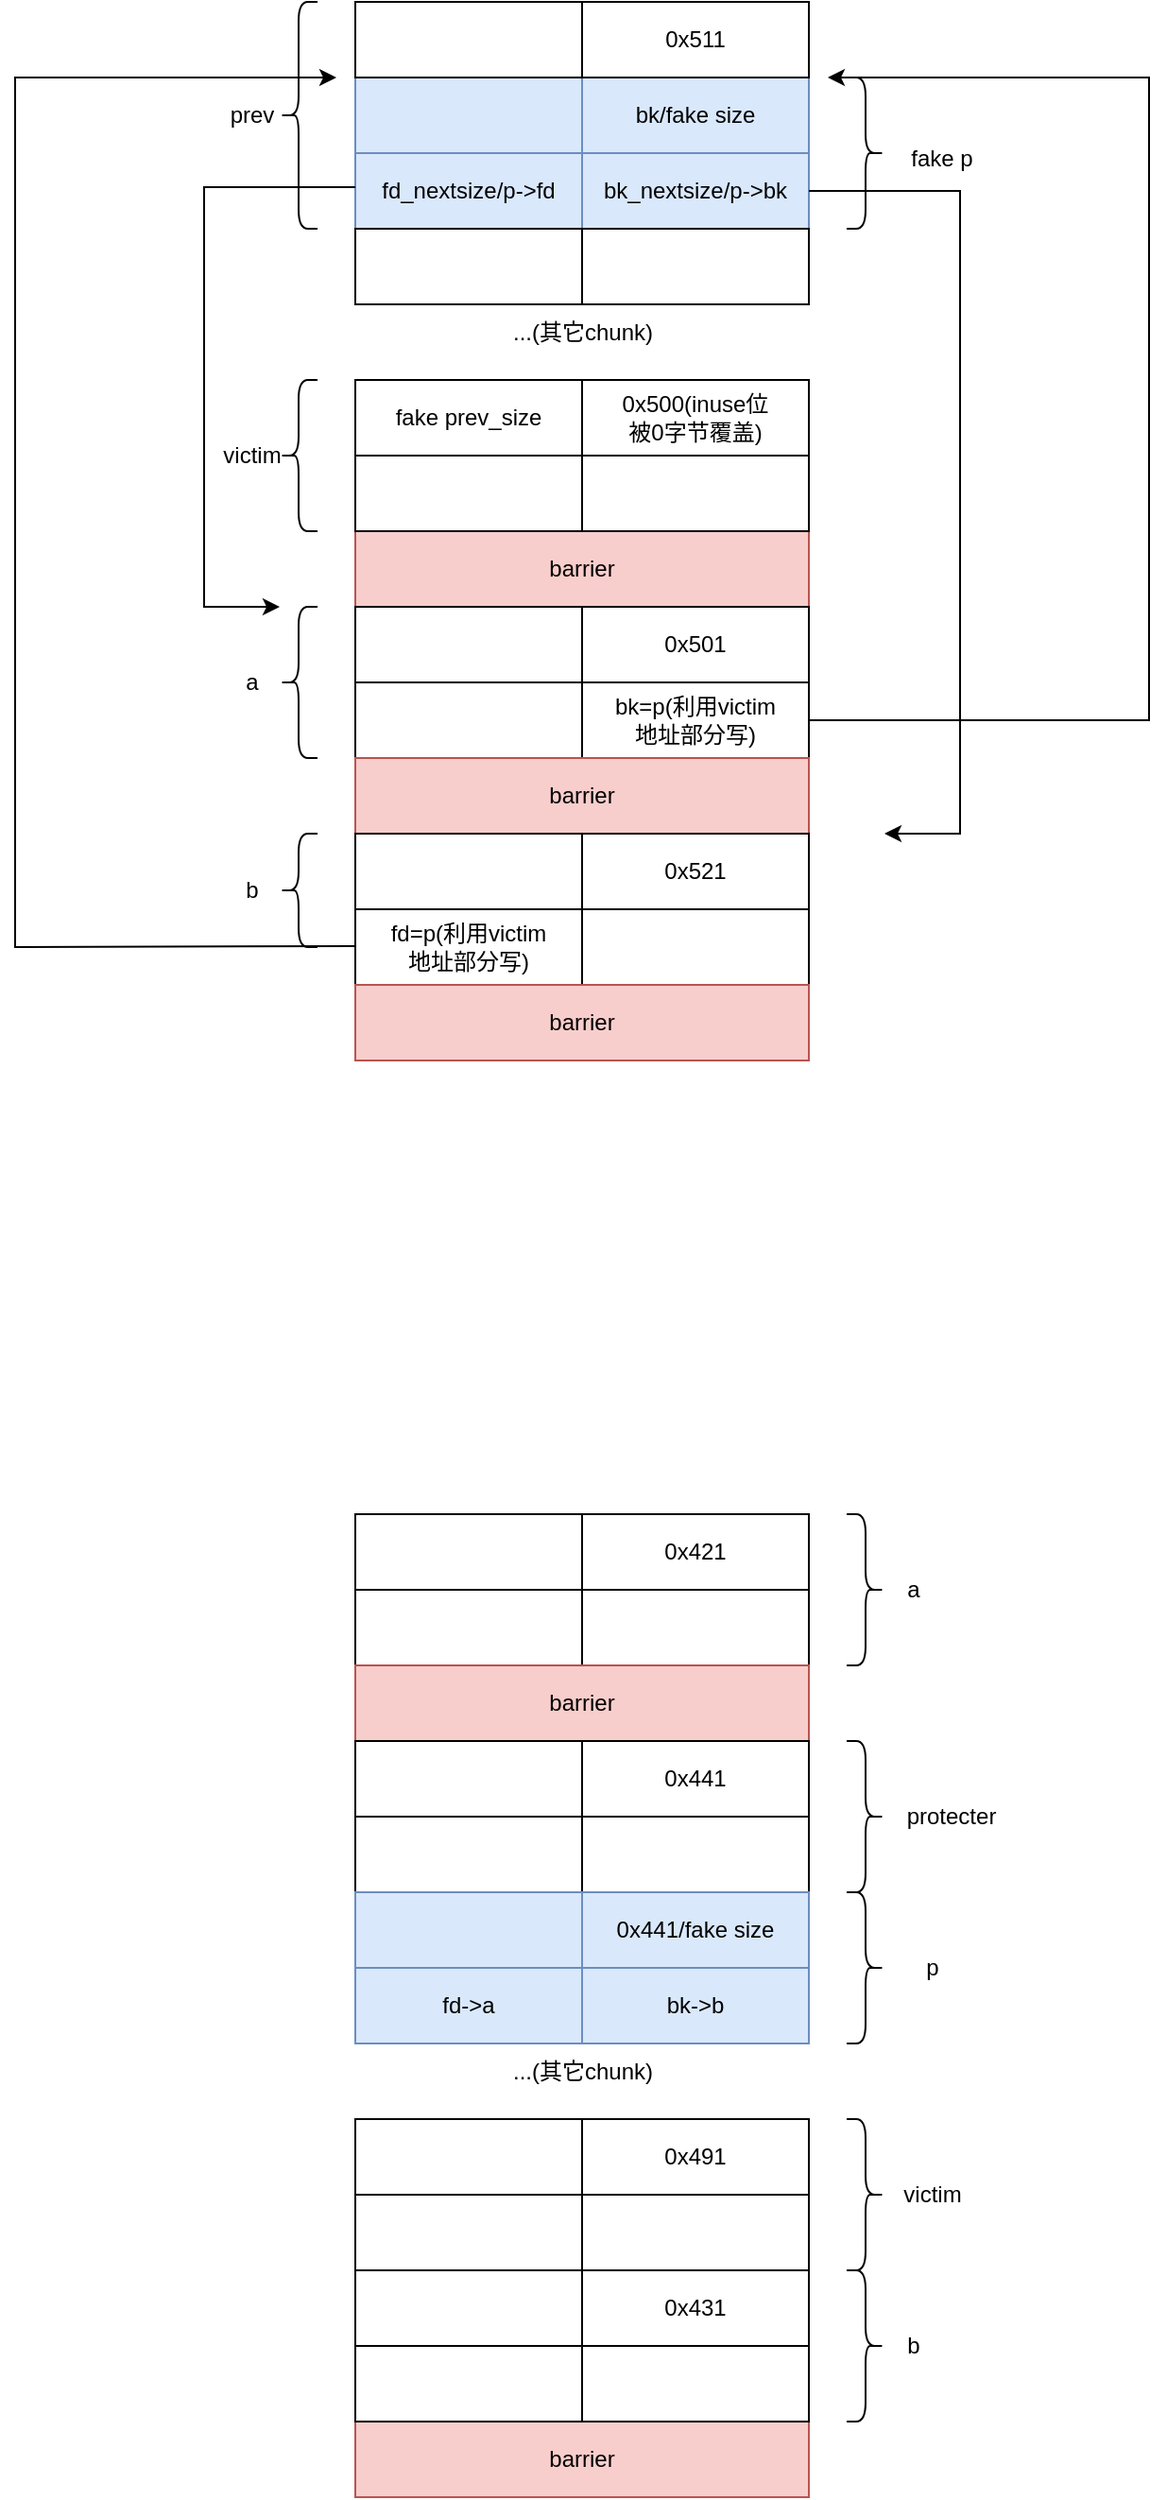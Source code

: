 <mxfile version="22.1.21" type="device">
  <diagram name="第 1 页" id="pg2Clv0_3JegJEK8o3S1">
    <mxGraphModel dx="1167" dy="614" grid="1" gridSize="10" guides="1" tooltips="1" connect="1" arrows="1" fold="1" page="1" pageScale="1" pageWidth="827" pageHeight="1169" math="0" shadow="0">
      <root>
        <mxCell id="0" />
        <mxCell id="1" parent="0" />
        <mxCell id="SDVveVz1zsXpYRoqyrrZ-1" value="" style="rounded=0;whiteSpace=wrap;html=1;fillColor=#dae8fc;strokeColor=#6c8ebf;" parent="1" vertex="1">
          <mxGeometry x="200" y="80" width="120" height="40" as="geometry" />
        </mxCell>
        <mxCell id="SDVveVz1zsXpYRoqyrrZ-2" value="bk/fake size" style="rounded=0;whiteSpace=wrap;html=1;fillColor=#dae8fc;strokeColor=#6c8ebf;" parent="1" vertex="1">
          <mxGeometry x="320" y="80" width="120" height="40" as="geometry" />
        </mxCell>
        <mxCell id="SDVveVz1zsXpYRoqyrrZ-3" value="fd_nextsize/p-&amp;gt;fd" style="rounded=0;whiteSpace=wrap;html=1;fillColor=#dae8fc;strokeColor=#6c8ebf;" parent="1" vertex="1">
          <mxGeometry x="200" y="120" width="120" height="40" as="geometry" />
        </mxCell>
        <mxCell id="SDVveVz1zsXpYRoqyrrZ-4" value="bk_nextsize/p-&amp;gt;bk" style="rounded=0;whiteSpace=wrap;html=1;fillColor=#dae8fc;strokeColor=#6c8ebf;" parent="1" vertex="1">
          <mxGeometry x="320" y="120" width="120" height="40" as="geometry" />
        </mxCell>
        <mxCell id="SDVveVz1zsXpYRoqyrrZ-5" value="fake prev_size" style="rounded=0;whiteSpace=wrap;html=1;" parent="1" vertex="1">
          <mxGeometry x="200" y="240" width="120" height="40" as="geometry" />
        </mxCell>
        <mxCell id="SDVveVz1zsXpYRoqyrrZ-6" value="0x500(inuse位&lt;br&gt;被0字节覆盖)" style="rounded=0;whiteSpace=wrap;html=1;" parent="1" vertex="1">
          <mxGeometry x="320" y="240" width="120" height="40" as="geometry" />
        </mxCell>
        <mxCell id="SDVveVz1zsXpYRoqyrrZ-7" value="barrier" style="rounded=0;whiteSpace=wrap;html=1;fillColor=#f8cecc;strokeColor=#b85450;" parent="1" vertex="1">
          <mxGeometry x="200" y="320" width="240" height="40" as="geometry" />
        </mxCell>
        <mxCell id="SDVveVz1zsXpYRoqyrrZ-9" value="" style="rounded=0;whiteSpace=wrap;html=1;" parent="1" vertex="1">
          <mxGeometry x="200" y="360" width="120" height="40" as="geometry" />
        </mxCell>
        <mxCell id="SDVveVz1zsXpYRoqyrrZ-10" value="0x501" style="rounded=0;whiteSpace=wrap;html=1;" parent="1" vertex="1">
          <mxGeometry x="320" y="360" width="120" height="40" as="geometry" />
        </mxCell>
        <mxCell id="SDVveVz1zsXpYRoqyrrZ-11" value="" style="rounded=0;whiteSpace=wrap;html=1;" parent="1" vertex="1">
          <mxGeometry x="200" y="400" width="120" height="40" as="geometry" />
        </mxCell>
        <mxCell id="SDVveVz1zsXpYRoqyrrZ-12" value="bk=p(利用victim&lt;br&gt;地址部分写)" style="rounded=0;whiteSpace=wrap;html=1;" parent="1" vertex="1">
          <mxGeometry x="320" y="400" width="120" height="40" as="geometry" />
        </mxCell>
        <mxCell id="SDVveVz1zsXpYRoqyrrZ-13" value="barrier" style="rounded=0;whiteSpace=wrap;html=1;fillColor=#f8cecc;strokeColor=#b85450;" parent="1" vertex="1">
          <mxGeometry x="200" y="440" width="240" height="40" as="geometry" />
        </mxCell>
        <mxCell id="SDVveVz1zsXpYRoqyrrZ-15" value="" style="rounded=0;whiteSpace=wrap;html=1;" parent="1" vertex="1">
          <mxGeometry x="200" y="480" width="120" height="40" as="geometry" />
        </mxCell>
        <mxCell id="SDVveVz1zsXpYRoqyrrZ-16" value="0x521" style="rounded=0;whiteSpace=wrap;html=1;" parent="1" vertex="1">
          <mxGeometry x="320" y="480" width="120" height="40" as="geometry" />
        </mxCell>
        <mxCell id="tOt1ebKtWuAOFTBFtYom-1" value="fd=p(利用victim&lt;br style=&quot;border-color: var(--border-color);&quot;&gt;地址部分写)" style="rounded=0;whiteSpace=wrap;html=1;" parent="1" vertex="1">
          <mxGeometry x="200" y="520" width="120" height="40" as="geometry" />
        </mxCell>
        <mxCell id="tOt1ebKtWuAOFTBFtYom-2" value="" style="rounded=0;whiteSpace=wrap;html=1;" parent="1" vertex="1">
          <mxGeometry x="320" y="520" width="120" height="40" as="geometry" />
        </mxCell>
        <mxCell id="tOt1ebKtWuAOFTBFtYom-3" value="barrier" style="rounded=0;whiteSpace=wrap;html=1;fillColor=#f8cecc;strokeColor=#b85450;" parent="1" vertex="1">
          <mxGeometry x="200" y="560" width="240" height="40" as="geometry" />
        </mxCell>
        <mxCell id="tOt1ebKtWuAOFTBFtYom-4" value="" style="rounded=0;whiteSpace=wrap;html=1;" parent="1" vertex="1">
          <mxGeometry x="200" y="280" width="120" height="40" as="geometry" />
        </mxCell>
        <mxCell id="tOt1ebKtWuAOFTBFtYom-5" value="" style="rounded=0;whiteSpace=wrap;html=1;" parent="1" vertex="1">
          <mxGeometry x="320" y="280" width="120" height="40" as="geometry" />
        </mxCell>
        <mxCell id="tOt1ebKtWuAOFTBFtYom-6" value="" style="rounded=0;whiteSpace=wrap;html=1;" parent="1" vertex="1">
          <mxGeometry x="200" y="160" width="120" height="40" as="geometry" />
        </mxCell>
        <mxCell id="tOt1ebKtWuAOFTBFtYom-7" value="" style="rounded=0;whiteSpace=wrap;html=1;" parent="1" vertex="1">
          <mxGeometry x="320" y="160" width="120" height="40" as="geometry" />
        </mxCell>
        <mxCell id="tOt1ebKtWuAOFTBFtYom-8" value="" style="rounded=0;whiteSpace=wrap;html=1;" parent="1" vertex="1">
          <mxGeometry x="200" y="40" width="120" height="40" as="geometry" />
        </mxCell>
        <mxCell id="tOt1ebKtWuAOFTBFtYom-9" value="0x511" style="rounded=0;whiteSpace=wrap;html=1;" parent="1" vertex="1">
          <mxGeometry x="320" y="40" width="120" height="40" as="geometry" />
        </mxCell>
        <mxCell id="tOt1ebKtWuAOFTBFtYom-10" value="...(其它chunk)" style="text;html=1;align=center;verticalAlign=middle;resizable=0;points=[];autosize=1;strokeColor=none;fillColor=none;" parent="1" vertex="1">
          <mxGeometry x="270" y="200" width="100" height="30" as="geometry" />
        </mxCell>
        <mxCell id="tOt1ebKtWuAOFTBFtYom-11" value="" style="shape=curlyBracket;whiteSpace=wrap;html=1;rounded=1;flipH=1;labelPosition=right;verticalLabelPosition=middle;align=left;verticalAlign=middle;" parent="1" vertex="1">
          <mxGeometry x="460" y="80" width="20" height="80" as="geometry" />
        </mxCell>
        <mxCell id="tOt1ebKtWuAOFTBFtYom-12" value="fake p" style="text;html=1;align=center;verticalAlign=middle;resizable=0;points=[];autosize=1;strokeColor=none;fillColor=none;" parent="1" vertex="1">
          <mxGeometry x="480" y="108" width="60" height="30" as="geometry" />
        </mxCell>
        <mxCell id="tOt1ebKtWuAOFTBFtYom-13" value="" style="shape=curlyBracket;whiteSpace=wrap;html=1;rounded=1;labelPosition=left;verticalLabelPosition=middle;align=right;verticalAlign=middle;" parent="1" vertex="1">
          <mxGeometry x="160" y="40" width="20" height="120" as="geometry" />
        </mxCell>
        <mxCell id="tOt1ebKtWuAOFTBFtYom-14" value="prev" style="text;html=1;align=center;verticalAlign=middle;resizable=0;points=[];autosize=1;strokeColor=none;fillColor=none;" parent="1" vertex="1">
          <mxGeometry x="120" y="85" width="50" height="30" as="geometry" />
        </mxCell>
        <mxCell id="tOt1ebKtWuAOFTBFtYom-15" value="" style="shape=curlyBracket;whiteSpace=wrap;html=1;rounded=1;labelPosition=left;verticalLabelPosition=middle;align=right;verticalAlign=middle;" parent="1" vertex="1">
          <mxGeometry x="160" y="360" width="20" height="80" as="geometry" />
        </mxCell>
        <mxCell id="tOt1ebKtWuAOFTBFtYom-16" value="a" style="text;html=1;align=center;verticalAlign=middle;resizable=0;points=[];autosize=1;strokeColor=none;fillColor=none;" parent="1" vertex="1">
          <mxGeometry x="130" y="385" width="30" height="30" as="geometry" />
        </mxCell>
        <mxCell id="tOt1ebKtWuAOFTBFtYom-17" value="" style="shape=curlyBracket;whiteSpace=wrap;html=1;rounded=1;labelPosition=left;verticalLabelPosition=middle;align=right;verticalAlign=middle;" parent="1" vertex="1">
          <mxGeometry x="160" y="480" width="20" height="60" as="geometry" />
        </mxCell>
        <mxCell id="tOt1ebKtWuAOFTBFtYom-19" value="b" style="text;html=1;align=center;verticalAlign=middle;resizable=0;points=[];autosize=1;strokeColor=none;fillColor=none;" parent="1" vertex="1">
          <mxGeometry x="130" y="495" width="30" height="30" as="geometry" />
        </mxCell>
        <mxCell id="tOt1ebKtWuAOFTBFtYom-21" value="" style="endArrow=classic;html=1;rounded=0;" parent="1" edge="1">
          <mxGeometry width="50" height="50" relative="1" as="geometry">
            <mxPoint x="200" y="539.5" as="sourcePoint" />
            <mxPoint x="190" y="80" as="targetPoint" />
            <Array as="points">
              <mxPoint x="20" y="540" />
              <mxPoint x="20" y="80" />
            </Array>
          </mxGeometry>
        </mxCell>
        <mxCell id="tOt1ebKtWuAOFTBFtYom-22" value="" style="endArrow=classic;html=1;rounded=0;exitX=1;exitY=0.75;exitDx=0;exitDy=0;" parent="1" edge="1">
          <mxGeometry width="50" height="50" relative="1" as="geometry">
            <mxPoint x="200" y="138" as="sourcePoint" />
            <mxPoint x="160" y="360" as="targetPoint" />
            <Array as="points">
              <mxPoint x="120" y="138" />
              <mxPoint x="120" y="360" />
            </Array>
          </mxGeometry>
        </mxCell>
        <mxCell id="tOt1ebKtWuAOFTBFtYom-25" value="" style="endArrow=classic;html=1;rounded=0;exitX=1;exitY=0.5;exitDx=0;exitDy=0;" parent="1" source="SDVveVz1zsXpYRoqyrrZ-4" edge="1">
          <mxGeometry width="50" height="50" relative="1" as="geometry">
            <mxPoint x="570" y="180" as="sourcePoint" />
            <mxPoint x="480" y="480" as="targetPoint" />
            <Array as="points">
              <mxPoint x="520" y="140" />
              <mxPoint x="520" y="480" />
            </Array>
          </mxGeometry>
        </mxCell>
        <mxCell id="tOt1ebKtWuAOFTBFtYom-26" value="" style="endArrow=classic;html=1;rounded=0;" parent="1" edge="1">
          <mxGeometry width="50" height="50" relative="1" as="geometry">
            <mxPoint x="440" y="420" as="sourcePoint" />
            <mxPoint x="450" y="80" as="targetPoint" />
            <Array as="points">
              <mxPoint x="620" y="420" />
              <mxPoint x="620" y="80" />
            </Array>
          </mxGeometry>
        </mxCell>
        <mxCell id="tOt1ebKtWuAOFTBFtYom-27" value="" style="shape=curlyBracket;whiteSpace=wrap;html=1;rounded=1;labelPosition=left;verticalLabelPosition=middle;align=right;verticalAlign=middle;" parent="1" vertex="1">
          <mxGeometry x="160" y="240" width="20" height="80" as="geometry" />
        </mxCell>
        <mxCell id="tOt1ebKtWuAOFTBFtYom-28" value="victim" style="text;html=1;align=center;verticalAlign=middle;resizable=0;points=[];autosize=1;strokeColor=none;fillColor=none;" parent="1" vertex="1">
          <mxGeometry x="120" y="265" width="50" height="30" as="geometry" />
        </mxCell>
        <mxCell id="5B8qh70_miLeS8DP_mCh-1" value="" style="rounded=0;whiteSpace=wrap;html=1;" parent="1" vertex="1">
          <mxGeometry x="200" y="880" width="120" height="40" as="geometry" />
        </mxCell>
        <mxCell id="5B8qh70_miLeS8DP_mCh-2" value="" style="rounded=0;whiteSpace=wrap;html=1;" parent="1" vertex="1">
          <mxGeometry x="320" y="880" width="120" height="40" as="geometry" />
        </mxCell>
        <mxCell id="5B8qh70_miLeS8DP_mCh-3" value="barrier" style="rounded=0;whiteSpace=wrap;html=1;fillColor=#f8cecc;strokeColor=#b85450;" parent="1" vertex="1">
          <mxGeometry x="200" y="920" width="240" height="40" as="geometry" />
        </mxCell>
        <mxCell id="5B8qh70_miLeS8DP_mCh-5" value="" style="rounded=0;whiteSpace=wrap;html=1;" parent="1" vertex="1">
          <mxGeometry x="200" y="960" width="120" height="40" as="geometry" />
        </mxCell>
        <mxCell id="5B8qh70_miLeS8DP_mCh-6" value="0x441" style="rounded=0;whiteSpace=wrap;html=1;" parent="1" vertex="1">
          <mxGeometry x="320" y="960" width="120" height="40" as="geometry" />
        </mxCell>
        <mxCell id="5B8qh70_miLeS8DP_mCh-7" value="" style="rounded=0;whiteSpace=wrap;html=1;" parent="1" vertex="1">
          <mxGeometry x="200" y="1000" width="120" height="40" as="geometry" />
        </mxCell>
        <mxCell id="5B8qh70_miLeS8DP_mCh-8" value="" style="rounded=0;whiteSpace=wrap;html=1;" parent="1" vertex="1">
          <mxGeometry x="320" y="1000" width="120" height="40" as="geometry" />
        </mxCell>
        <mxCell id="5B8qh70_miLeS8DP_mCh-9" value="barrier" style="rounded=0;whiteSpace=wrap;html=1;fillColor=#f8cecc;strokeColor=#b85450;" parent="1" vertex="1">
          <mxGeometry x="200" y="1320" width="240" height="40" as="geometry" />
        </mxCell>
        <mxCell id="5B8qh70_miLeS8DP_mCh-11" value="" style="rounded=0;whiteSpace=wrap;html=1;fillColor=#dae8fc;strokeColor=#6c8ebf;" parent="1" vertex="1">
          <mxGeometry x="200" y="1040" width="120" height="40" as="geometry" />
        </mxCell>
        <mxCell id="5B8qh70_miLeS8DP_mCh-12" value="0x441/fake size" style="rounded=0;whiteSpace=wrap;html=1;fillColor=#dae8fc;strokeColor=#6c8ebf;" parent="1" vertex="1">
          <mxGeometry x="320" y="1040" width="120" height="40" as="geometry" />
        </mxCell>
        <mxCell id="5B8qh70_miLeS8DP_mCh-13" value="fd-&amp;gt;a" style="rounded=0;whiteSpace=wrap;html=1;fillColor=#dae8fc;strokeColor=#6c8ebf;" parent="1" vertex="1">
          <mxGeometry x="200" y="1080" width="120" height="40" as="geometry" />
        </mxCell>
        <mxCell id="5B8qh70_miLeS8DP_mCh-14" value="bk-&amp;gt;b" style="rounded=0;whiteSpace=wrap;html=1;fillColor=#dae8fc;strokeColor=#6c8ebf;" parent="1" vertex="1">
          <mxGeometry x="320" y="1080" width="120" height="40" as="geometry" />
        </mxCell>
        <mxCell id="5B8qh70_miLeS8DP_mCh-17" value="" style="rounded=0;whiteSpace=wrap;html=1;" parent="1" vertex="1">
          <mxGeometry x="200" y="840" width="120" height="40" as="geometry" />
        </mxCell>
        <mxCell id="5B8qh70_miLeS8DP_mCh-18" value="0x421" style="rounded=0;whiteSpace=wrap;html=1;" parent="1" vertex="1">
          <mxGeometry x="320" y="840" width="120" height="40" as="geometry" />
        </mxCell>
        <mxCell id="5B8qh70_miLeS8DP_mCh-30" value="" style="rounded=0;whiteSpace=wrap;html=1;" parent="1" vertex="1">
          <mxGeometry x="200" y="1160" width="120" height="40" as="geometry" />
        </mxCell>
        <mxCell id="5B8qh70_miLeS8DP_mCh-31" value="0x491" style="rounded=0;whiteSpace=wrap;html=1;" parent="1" vertex="1">
          <mxGeometry x="320" y="1160" width="120" height="40" as="geometry" />
        </mxCell>
        <mxCell id="5B8qh70_miLeS8DP_mCh-32" value="" style="rounded=0;whiteSpace=wrap;html=1;" parent="1" vertex="1">
          <mxGeometry x="200" y="1200" width="120" height="40" as="geometry" />
        </mxCell>
        <mxCell id="5B8qh70_miLeS8DP_mCh-33" value="" style="rounded=0;whiteSpace=wrap;html=1;" parent="1" vertex="1">
          <mxGeometry x="320" y="1200" width="120" height="40" as="geometry" />
        </mxCell>
        <mxCell id="5B8qh70_miLeS8DP_mCh-34" value="" style="rounded=0;whiteSpace=wrap;html=1;" parent="1" vertex="1">
          <mxGeometry x="200" y="1240" width="120" height="40" as="geometry" />
        </mxCell>
        <mxCell id="5B8qh70_miLeS8DP_mCh-35" value="0x431" style="rounded=0;whiteSpace=wrap;html=1;" parent="1" vertex="1">
          <mxGeometry x="320" y="1240" width="120" height="40" as="geometry" />
        </mxCell>
        <mxCell id="5B8qh70_miLeS8DP_mCh-36" value="" style="rounded=0;whiteSpace=wrap;html=1;" parent="1" vertex="1">
          <mxGeometry x="200" y="1280" width="120" height="40" as="geometry" />
        </mxCell>
        <mxCell id="5B8qh70_miLeS8DP_mCh-37" value="" style="rounded=0;whiteSpace=wrap;html=1;" parent="1" vertex="1">
          <mxGeometry x="320" y="1280" width="120" height="40" as="geometry" />
        </mxCell>
        <mxCell id="5B8qh70_miLeS8DP_mCh-38" value="" style="shape=curlyBracket;whiteSpace=wrap;html=1;rounded=1;flipH=1;labelPosition=right;verticalLabelPosition=middle;align=left;verticalAlign=middle;" parent="1" vertex="1">
          <mxGeometry x="460" y="840" width="20" height="80" as="geometry" />
        </mxCell>
        <mxCell id="5B8qh70_miLeS8DP_mCh-44" value="a" style="text;html=1;align=center;verticalAlign=middle;resizable=0;points=[];autosize=1;strokeColor=none;fillColor=none;" parent="1" vertex="1">
          <mxGeometry x="480" y="865" width="30" height="30" as="geometry" />
        </mxCell>
        <mxCell id="5B8qh70_miLeS8DP_mCh-45" value="" style="shape=curlyBracket;whiteSpace=wrap;html=1;rounded=1;flipH=1;labelPosition=right;verticalLabelPosition=middle;align=left;verticalAlign=middle;" parent="1" vertex="1">
          <mxGeometry x="460" y="1240" width="20" height="80" as="geometry" />
        </mxCell>
        <mxCell id="5B8qh70_miLeS8DP_mCh-47" value="b" style="text;html=1;align=center;verticalAlign=middle;resizable=0;points=[];autosize=1;strokeColor=none;fillColor=none;" parent="1" vertex="1">
          <mxGeometry x="480" y="1265" width="30" height="30" as="geometry" />
        </mxCell>
        <mxCell id="5B8qh70_miLeS8DP_mCh-49" value="" style="shape=curlyBracket;whiteSpace=wrap;html=1;rounded=1;flipH=1;labelPosition=right;verticalLabelPosition=middle;align=left;verticalAlign=middle;" parent="1" vertex="1">
          <mxGeometry x="460" y="960" width="20" height="80" as="geometry" />
        </mxCell>
        <mxCell id="5B8qh70_miLeS8DP_mCh-50" value="protecter" style="text;html=1;align=center;verticalAlign=middle;resizable=0;points=[];autosize=1;strokeColor=none;fillColor=none;" parent="1" vertex="1">
          <mxGeometry x="480" y="985" width="70" height="30" as="geometry" />
        </mxCell>
        <mxCell id="5B8qh70_miLeS8DP_mCh-51" value="" style="shape=curlyBracket;whiteSpace=wrap;html=1;rounded=1;flipH=1;labelPosition=right;verticalLabelPosition=middle;align=left;verticalAlign=middle;" parent="1" vertex="1">
          <mxGeometry x="460" y="1040" width="20" height="80" as="geometry" />
        </mxCell>
        <mxCell id="5B8qh70_miLeS8DP_mCh-52" value="p" style="text;html=1;align=center;verticalAlign=middle;resizable=0;points=[];autosize=1;strokeColor=none;fillColor=none;" parent="1" vertex="1">
          <mxGeometry x="490" y="1065" width="30" height="30" as="geometry" />
        </mxCell>
        <mxCell id="5B8qh70_miLeS8DP_mCh-53" value="" style="shape=curlyBracket;whiteSpace=wrap;html=1;rounded=1;flipH=1;labelPosition=right;verticalLabelPosition=middle;align=left;verticalAlign=middle;" parent="1" vertex="1">
          <mxGeometry x="460" y="1160" width="20" height="80" as="geometry" />
        </mxCell>
        <mxCell id="5B8qh70_miLeS8DP_mCh-54" value="victim" style="text;html=1;align=center;verticalAlign=middle;resizable=0;points=[];autosize=1;strokeColor=none;fillColor=none;" parent="1" vertex="1">
          <mxGeometry x="480" y="1185" width="50" height="30" as="geometry" />
        </mxCell>
        <mxCell id="bmSekCfRo8adfsku493q-1" value="...(其它chunk)" style="text;html=1;align=center;verticalAlign=middle;resizable=0;points=[];autosize=1;strokeColor=none;fillColor=none;" vertex="1" parent="1">
          <mxGeometry x="270" y="1120" width="100" height="30" as="geometry" />
        </mxCell>
      </root>
    </mxGraphModel>
  </diagram>
</mxfile>
